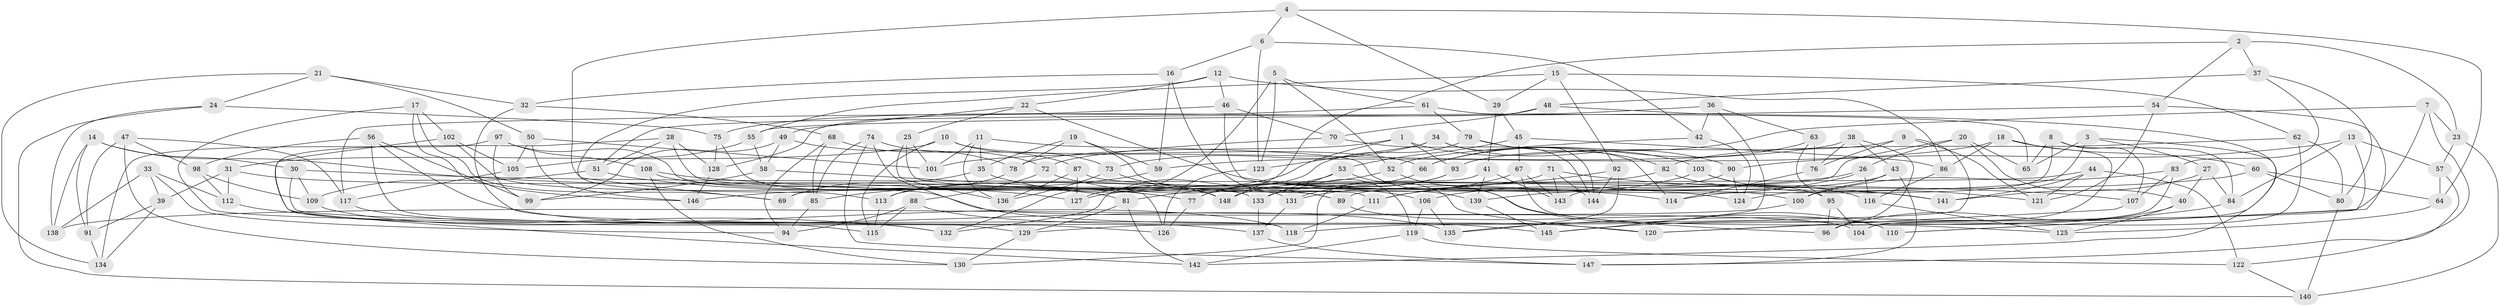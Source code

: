 // Generated by graph-tools (version 1.1) at 2025/50/03/09/25 03:50:57]
// undirected, 148 vertices, 296 edges
graph export_dot {
graph [start="1"]
  node [color=gray90,style=filled];
  1;
  2;
  3;
  4;
  5;
  6;
  7;
  8;
  9;
  10;
  11;
  12;
  13;
  14;
  15;
  16;
  17;
  18;
  19;
  20;
  21;
  22;
  23;
  24;
  25;
  26;
  27;
  28;
  29;
  30;
  31;
  32;
  33;
  34;
  35;
  36;
  37;
  38;
  39;
  40;
  41;
  42;
  43;
  44;
  45;
  46;
  47;
  48;
  49;
  50;
  51;
  52;
  53;
  54;
  55;
  56;
  57;
  58;
  59;
  60;
  61;
  62;
  63;
  64;
  65;
  66;
  67;
  68;
  69;
  70;
  71;
  72;
  73;
  74;
  75;
  76;
  77;
  78;
  79;
  80;
  81;
  82;
  83;
  84;
  85;
  86;
  87;
  88;
  89;
  90;
  91;
  92;
  93;
  94;
  95;
  96;
  97;
  98;
  99;
  100;
  101;
  102;
  103;
  104;
  105;
  106;
  107;
  108;
  109;
  110;
  111;
  112;
  113;
  114;
  115;
  116;
  117;
  118;
  119;
  120;
  121;
  122;
  123;
  124;
  125;
  126;
  127;
  128;
  129;
  130;
  131;
  132;
  133;
  134;
  135;
  136;
  137;
  138;
  139;
  140;
  141;
  142;
  143;
  144;
  145;
  146;
  147;
  148;
  1 -- 78;
  1 -- 103;
  1 -- 127;
  1 -- 93;
  2 -- 54;
  2 -- 37;
  2 -- 23;
  2 -- 148;
  3 -- 27;
  3 -- 65;
  3 -- 142;
  3 -- 124;
  4 -- 113;
  4 -- 6;
  4 -- 29;
  4 -- 64;
  5 -- 52;
  5 -- 123;
  5 -- 132;
  5 -- 61;
  6 -- 42;
  6 -- 123;
  6 -- 16;
  7 -- 66;
  7 -- 23;
  7 -- 118;
  7 -- 122;
  8 -- 65;
  8 -- 114;
  8 -- 107;
  8 -- 84;
  9 -- 129;
  9 -- 76;
  9 -- 121;
  9 -- 93;
  10 -- 66;
  10 -- 73;
  10 -- 31;
  10 -- 115;
  11 -- 35;
  11 -- 110;
  11 -- 136;
  11 -- 101;
  12 -- 22;
  12 -- 86;
  12 -- 46;
  12 -- 69;
  13 -- 84;
  13 -- 57;
  13 -- 90;
  13 -- 110;
  14 -- 91;
  14 -- 138;
  14 -- 127;
  14 -- 30;
  15 -- 92;
  15 -- 29;
  15 -- 62;
  15 -- 55;
  16 -- 119;
  16 -- 32;
  16 -- 59;
  17 -- 146;
  17 -- 115;
  17 -- 69;
  17 -- 102;
  18 -- 60;
  18 -- 59;
  18 -- 86;
  18 -- 135;
  19 -- 139;
  19 -- 78;
  19 -- 35;
  19 -- 59;
  20 -- 40;
  20 -- 26;
  20 -- 65;
  20 -- 69;
  21 -- 32;
  21 -- 24;
  21 -- 134;
  21 -- 50;
  22 -- 49;
  22 -- 141;
  22 -- 25;
  23 -- 140;
  23 -- 57;
  24 -- 138;
  24 -- 75;
  24 -- 140;
  25 -- 111;
  25 -- 101;
  25 -- 136;
  26 -- 106;
  26 -- 116;
  26 -- 146;
  27 -- 141;
  27 -- 84;
  27 -- 40;
  28 -- 89;
  28 -- 142;
  28 -- 51;
  28 -- 128;
  29 -- 41;
  29 -- 45;
  30 -- 126;
  30 -- 109;
  30 -- 107;
  31 -- 39;
  31 -- 81;
  31 -- 112;
  32 -- 68;
  32 -- 137;
  33 -- 138;
  33 -- 112;
  33 -- 94;
  33 -- 39;
  34 -- 144;
  34 -- 90;
  34 -- 123;
  34 -- 73;
  35 -- 69;
  35 -- 89;
  36 -- 51;
  36 -- 145;
  36 -- 63;
  36 -- 42;
  37 -- 80;
  37 -- 48;
  37 -- 83;
  38 -- 101;
  38 -- 43;
  38 -- 96;
  38 -- 76;
  39 -- 134;
  39 -- 91;
  40 -- 96;
  40 -- 125;
  41 -- 130;
  41 -- 143;
  41 -- 139;
  42 -- 52;
  42 -- 124;
  43 -- 100;
  43 -- 139;
  43 -- 147;
  44 -- 89;
  44 -- 122;
  44 -- 141;
  44 -- 121;
  45 -- 53;
  45 -- 67;
  45 -- 86;
  46 -- 70;
  46 -- 124;
  46 -- 117;
  47 -- 91;
  47 -- 98;
  47 -- 130;
  47 -- 117;
  48 -- 70;
  48 -- 128;
  48 -- 104;
  49 -- 99;
  49 -- 78;
  49 -- 58;
  50 -- 101;
  50 -- 146;
  50 -- 105;
  51 -- 109;
  51 -- 77;
  52 -- 77;
  52 -- 96;
  53 -- 81;
  53 -- 120;
  53 -- 133;
  54 -- 110;
  54 -- 55;
  54 -- 121;
  55 -- 58;
  55 -- 105;
  56 -- 118;
  56 -- 99;
  56 -- 98;
  56 -- 135;
  57 -- 147;
  57 -- 64;
  58 -- 126;
  58 -- 99;
  59 -- 85;
  60 -- 64;
  60 -- 127;
  60 -- 80;
  61 -- 65;
  61 -- 79;
  61 -- 75;
  62 -- 104;
  62 -- 82;
  62 -- 80;
  63 -- 76;
  63 -- 66;
  63 -- 95;
  64 -- 125;
  66 -- 77;
  67 -- 125;
  67 -- 143;
  67 -- 131;
  68 -- 72;
  68 -- 85;
  68 -- 94;
  70 -- 72;
  70 -- 114;
  71 -- 113;
  71 -- 141;
  71 -- 144;
  71 -- 143;
  72 -- 88;
  72 -- 106;
  73 -- 148;
  73 -- 136;
  74 -- 87;
  74 -- 147;
  74 -- 85;
  74 -- 120;
  75 -- 104;
  75 -- 128;
  76 -- 114;
  77 -- 126;
  78 -- 113;
  79 -- 132;
  79 -- 82;
  79 -- 144;
  80 -- 140;
  81 -- 142;
  81 -- 129;
  82 -- 95;
  82 -- 133;
  83 -- 107;
  83 -- 120;
  83 -- 100;
  84 -- 145;
  85 -- 94;
  86 -- 116;
  87 -- 127;
  87 -- 100;
  87 -- 136;
  88 -- 145;
  88 -- 94;
  88 -- 115;
  89 -- 110;
  90 -- 124;
  90 -- 143;
  91 -- 134;
  92 -- 111;
  92 -- 135;
  92 -- 144;
  93 -- 148;
  93 -- 131;
  95 -- 104;
  95 -- 96;
  97 -- 131;
  97 -- 108;
  97 -- 99;
  97 -- 134;
  98 -- 112;
  98 -- 109;
  100 -- 138;
  102 -- 133;
  102 -- 105;
  102 -- 129;
  103 -- 111;
  103 -- 116;
  103 -- 121;
  105 -- 117;
  106 -- 135;
  106 -- 119;
  107 -- 120;
  108 -- 130;
  108 -- 148;
  108 -- 114;
  109 -- 118;
  111 -- 118;
  112 -- 132;
  113 -- 115;
  116 -- 125;
  117 -- 132;
  119 -- 122;
  119 -- 142;
  122 -- 140;
  123 -- 126;
  128 -- 146;
  129 -- 130;
  131 -- 137;
  133 -- 137;
  137 -- 147;
  139 -- 145;
}
